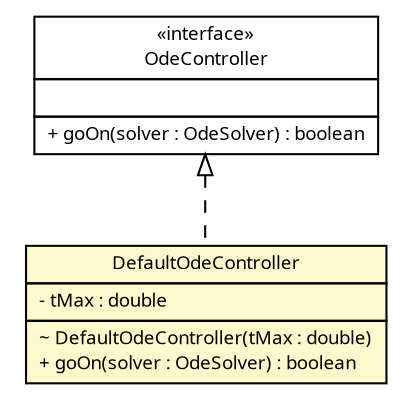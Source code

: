#!/usr/local/bin/dot
#
# Class diagram 
# Generated by UMLGraph version R5_6 (http://www.umlgraph.org/)
#

digraph G {
	edge [fontname="Trebuchet MS",fontsize=10,labelfontname="Trebuchet MS",labelfontsize=10];
	node [fontname="Trebuchet MS",fontsize=10,shape=plaintext];
	nodesep=0.25;
	ranksep=0.5;
	// broadwick.odesolver.OdeController
	c10862 [label=<<table title="broadwick.odesolver.OdeController" border="0" cellborder="1" cellspacing="0" cellpadding="2" port="p" href="./OdeController.html">
		<tr><td><table border="0" cellspacing="0" cellpadding="1">
<tr><td align="center" balign="center"> &#171;interface&#187; </td></tr>
<tr><td align="center" balign="center"><font face="Trebuchet MS"> OdeController </font></td></tr>
		</table></td></tr>
		<tr><td><table border="0" cellspacing="0" cellpadding="1">
<tr><td align="left" balign="left">  </td></tr>
		</table></td></tr>
		<tr><td><table border="0" cellspacing="0" cellpadding="1">
<tr><td align="left" balign="left"><font face="Trebuchet MS" point-size="9.0"> + goOn(solver : OdeSolver) : boolean </font></td></tr>
		</table></td></tr>
		</table>>, URL="./OdeController.html", fontname="Trebuchet MS", fontcolor="black", fontsize=9.0];
	// broadwick.odesolver.DefaultOdeController
	c10865 [label=<<table title="broadwick.odesolver.DefaultOdeController" border="0" cellborder="1" cellspacing="0" cellpadding="2" port="p" bgcolor="lemonChiffon" href="./DefaultOdeController.html">
		<tr><td><table border="0" cellspacing="0" cellpadding="1">
<tr><td align="center" balign="center"><font face="Trebuchet MS"> DefaultOdeController </font></td></tr>
		</table></td></tr>
		<tr><td><table border="0" cellspacing="0" cellpadding="1">
<tr><td align="left" balign="left"> - tMax : double </td></tr>
		</table></td></tr>
		<tr><td><table border="0" cellspacing="0" cellpadding="1">
<tr><td align="left" balign="left"> ~ DefaultOdeController(tMax : double) </td></tr>
<tr><td align="left" balign="left"> + goOn(solver : OdeSolver) : boolean </td></tr>
		</table></td></tr>
		</table>>, URL="./DefaultOdeController.html", fontname="Trebuchet MS", fontcolor="black", fontsize=9.0];
	//broadwick.odesolver.DefaultOdeController implements broadwick.odesolver.OdeController
	c10862:p -> c10865:p [dir=back,arrowtail=empty,style=dashed];
}

